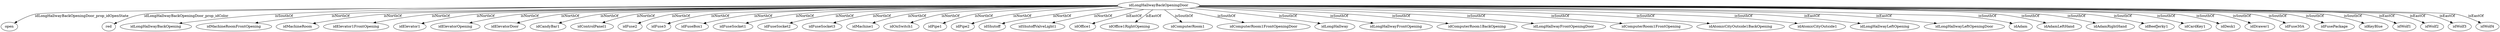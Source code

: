 strict digraph  {
idLongHallwayBackOpeningDoor [node_type=entity_node];
open [node_type=property_node];
red [node_type=property_node];
idLongHallwayBackOpening [node_type=entity_node];
idMachineRoomFrontOpening [node_type=entity_node];
idMachineRoom [node_type=entity_node];
idElevator1FrontOpening [node_type=entity_node];
idElevator1 [node_type=entity_node];
idElevatorOpening [node_type=entity_node];
idElevatorDoor [node_type=entity_node];
idCandyBar1 [node_type=entity_node];
idControlPanel1 [node_type=entity_node];
idFuse2 [node_type=entity_node];
idFuse3 [node_type=entity_node];
idFuseBox1 [node_type=entity_node];
idFuseSocket1 [node_type=entity_node];
idFuseSocket2 [node_type=entity_node];
idFuseSocket3 [node_type=entity_node];
idMachine1 [node_type=entity_node];
idOnSwitch1 [node_type=entity_node];
idPipe1 [node_type=entity_node];
idPipe2 [node_type=entity_node];
idShutoff [node_type=entity_node];
idShutoffValveLight1 [node_type=entity_node];
idOffice1 [node_type=entity_node];
idOffice1RightOpening [node_type=entity_node];
idComputerRoom1 [node_type=entity_node];
idComputerRoom1FrontOpeningDoor [node_type=entity_node];
idLongHallway [node_type=entity_node];
idLongHallwayFrontOpening [node_type=entity_node];
idComputerRoom1BackOpening [node_type=entity_node];
idLongHallwayFrontOpeningDoor [node_type=entity_node];
idComputerRoom1FrontOpening [node_type=entity_node];
idAtomicCityOutside1BackOpening [node_type=entity_node];
idAtomicCityOutside1 [node_type=entity_node];
idLongHallwayLeftOpening [node_type=entity_node];
idLongHallwayLeftOpeningDoor [node_type=entity_node];
idAdam [node_type=entity_node];
idAdamLeftHand [node_type=entity_node];
idAdamRightHand [node_type=entity_node];
idBeefJerky1 [node_type=entity_node];
idCardKey1 [node_type=entity_node];
idDesk1 [node_type=entity_node];
idDrawer1 [node_type=entity_node];
idFuse30A [node_type=entity_node];
idFusePackage [node_type=entity_node];
idKeyBlue [node_type=entity_node];
idWolf1 [node_type=entity_node];
idWolf2 [node_type=entity_node];
idWolf3 [node_type=entity_node];
idWolf4 [node_type=entity_node];
idLongHallwayBackOpeningDoor -> open  [edge_type=property, label=idLongHallwayBackOpeningDoor_prop_idOpenState];
idLongHallwayBackOpeningDoor -> red  [edge_type=property, label=idLongHallwayBackOpeningDoor_prop_idColor];
idLongHallwayBackOpeningDoor -> idLongHallwayBackOpening  [edge_type=relationship, label=isSouthOf];
idLongHallwayBackOpeningDoor -> idMachineRoomFrontOpening  [edge_type=relationship, label=isNorthOf];
idLongHallwayBackOpeningDoor -> idMachineRoom  [edge_type=relationship, label=isNorthOf];
idLongHallwayBackOpeningDoor -> idElevator1FrontOpening  [edge_type=relationship, label=isNorthOf];
idLongHallwayBackOpeningDoor -> idElevator1  [edge_type=relationship, label=isNorthOf];
idLongHallwayBackOpeningDoor -> idElevatorOpening  [edge_type=relationship, label=isNorthOf];
idLongHallwayBackOpeningDoor -> idElevatorDoor  [edge_type=relationship, label=isNorthOf];
idLongHallwayBackOpeningDoor -> idCandyBar1  [edge_type=relationship, label=isNorthOf];
idLongHallwayBackOpeningDoor -> idControlPanel1  [edge_type=relationship, label=isNorthOf];
idLongHallwayBackOpeningDoor -> idFuse2  [edge_type=relationship, label=isNorthOf];
idLongHallwayBackOpeningDoor -> idFuse3  [edge_type=relationship, label=isNorthOf];
idLongHallwayBackOpeningDoor -> idFuseBox1  [edge_type=relationship, label=isNorthOf];
idLongHallwayBackOpeningDoor -> idFuseSocket1  [edge_type=relationship, label=isNorthOf];
idLongHallwayBackOpeningDoor -> idFuseSocket2  [edge_type=relationship, label=isNorthOf];
idLongHallwayBackOpeningDoor -> idFuseSocket3  [edge_type=relationship, label=isNorthOf];
idLongHallwayBackOpeningDoor -> idMachine1  [edge_type=relationship, label=isNorthOf];
idLongHallwayBackOpeningDoor -> idOnSwitch1  [edge_type=relationship, label=isNorthOf];
idLongHallwayBackOpeningDoor -> idPipe1  [edge_type=relationship, label=isNorthOf];
idLongHallwayBackOpeningDoor -> idPipe2  [edge_type=relationship, label=isNorthOf];
idLongHallwayBackOpeningDoor -> idShutoff  [edge_type=relationship, label=isNorthOf];
idLongHallwayBackOpeningDoor -> idShutoffValveLight1  [edge_type=relationship, label=isNorthOf];
idLongHallwayBackOpeningDoor -> idOffice1  [edge_type=relationship, label=isEastOf];
idLongHallwayBackOpeningDoor -> idOffice1RightOpening  [edge_type=relationship, label=isEastOf];
idLongHallwayBackOpeningDoor -> idComputerRoom1  [edge_type=relationship, label=isSouthOf];
idLongHallwayBackOpeningDoor -> idComputerRoom1FrontOpeningDoor  [edge_type=relationship, label=isSouthOf];
idLongHallwayBackOpeningDoor -> idLongHallway  [edge_type=relationship, label=isSouthOf];
idLongHallwayBackOpeningDoor -> idLongHallwayFrontOpening  [edge_type=relationship, label=isSouthOf];
idLongHallwayBackOpeningDoor -> idComputerRoom1BackOpening  [edge_type=relationship, label=isSouthOf];
idLongHallwayBackOpeningDoor -> idLongHallwayFrontOpeningDoor  [edge_type=relationship, label=isSouthOf];
idLongHallwayBackOpeningDoor -> idComputerRoom1FrontOpening  [edge_type=relationship, label=isSouthOf];
idLongHallwayBackOpeningDoor -> idAtomicCityOutside1BackOpening  [edge_type=relationship, label=isSouthOf];
idLongHallwayBackOpeningDoor -> idAtomicCityOutside1  [edge_type=relationship, label=isSouthOf];
idLongHallwayBackOpeningDoor -> idLongHallwayLeftOpening  [edge_type=relationship, label=isEastOf];
idLongHallwayBackOpeningDoor -> idLongHallwayLeftOpeningDoor  [edge_type=relationship, label=isEastOf];
idLongHallwayBackOpeningDoor -> idAdam  [edge_type=relationship, label=isSouthOf];
idLongHallwayBackOpeningDoor -> idAdamLeftHand  [edge_type=relationship, label=isSouthOf];
idLongHallwayBackOpeningDoor -> idAdamRightHand  [edge_type=relationship, label=isSouthOf];
idLongHallwayBackOpeningDoor -> idBeefJerky1  [edge_type=relationship, label=isSouthOf];
idLongHallwayBackOpeningDoor -> idCardKey1  [edge_type=relationship, label=isSouthOf];
idLongHallwayBackOpeningDoor -> idDesk1  [edge_type=relationship, label=isSouthOf];
idLongHallwayBackOpeningDoor -> idDrawer1  [edge_type=relationship, label=isSouthOf];
idLongHallwayBackOpeningDoor -> idFuse30A  [edge_type=relationship, label=isSouthOf];
idLongHallwayBackOpeningDoor -> idFusePackage  [edge_type=relationship, label=isSouthOf];
idLongHallwayBackOpeningDoor -> idKeyBlue  [edge_type=relationship, label=isSouthOf];
idLongHallwayBackOpeningDoor -> idWolf1  [edge_type=relationship, label=isEastOf];
idLongHallwayBackOpeningDoor -> idWolf2  [edge_type=relationship, label=isEastOf];
idLongHallwayBackOpeningDoor -> idWolf3  [edge_type=relationship, label=isEastOf];
idLongHallwayBackOpeningDoor -> idWolf4  [edge_type=relationship, label=isEastOf];
}
